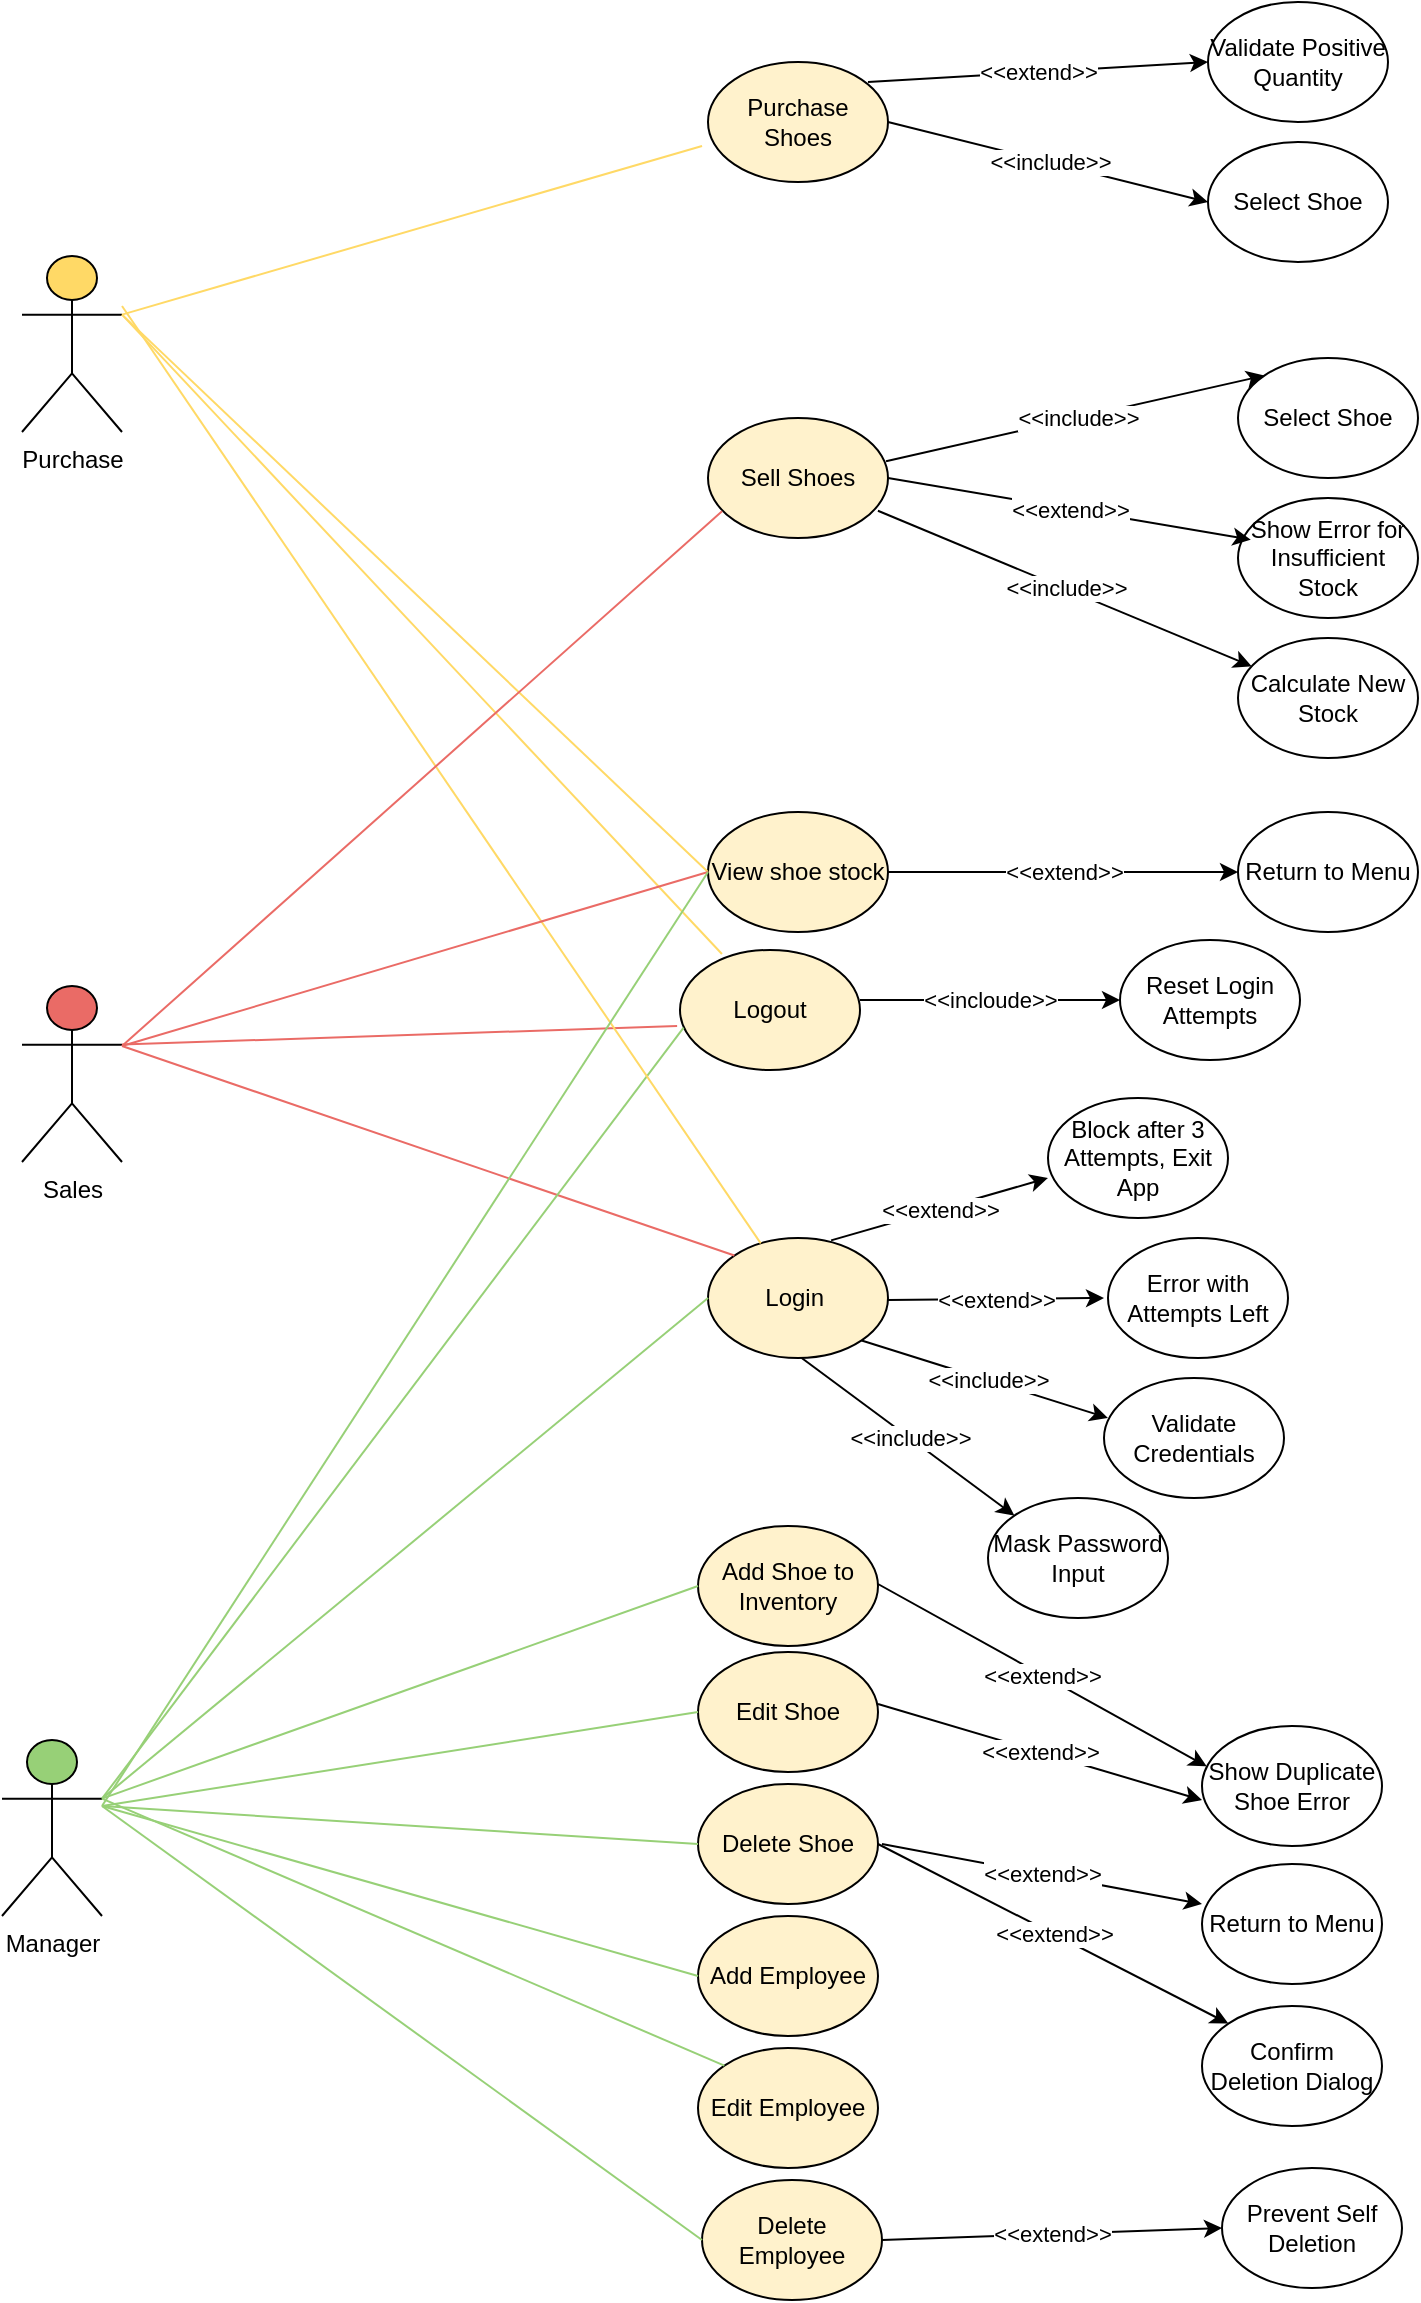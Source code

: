 <mxfile version="27.0.5">
  <diagram name="Page-1" id="-WDK7loDnA4iI_vvw38S">
    <mxGraphModel dx="1675" dy="1061" grid="1" gridSize="10" guides="1" tooltips="1" connect="1" arrows="1" fold="1" page="1" pageScale="1" pageWidth="827" pageHeight="1169" math="0" shadow="0">
      <root>
        <mxCell id="0" />
        <mxCell id="1" parent="0" />
        <mxCell id="nhylXvpkzeiEjoqtLDVl-33" value="Purchase Shoes" style="ellipse;whiteSpace=wrap;html=1;fillColor=#FFF2CC;" parent="1" vertex="1">
          <mxGeometry x="393" y="38" width="90" height="60" as="geometry" />
        </mxCell>
        <mxCell id="nhylXvpkzeiEjoqtLDVl-34" value="Validate Positive Quantity" style="ellipse;whiteSpace=wrap;html=1;" parent="1" vertex="1">
          <mxGeometry x="643" y="8" width="90" height="60" as="geometry" />
        </mxCell>
        <mxCell id="nhylXvpkzeiEjoqtLDVl-35" value="" style="endArrow=classic;html=1;rounded=0;entryX=0;entryY=0.5;entryDx=0;entryDy=0;" parent="1" target="nhylXvpkzeiEjoqtLDVl-34" edge="1">
          <mxGeometry relative="1" as="geometry">
            <mxPoint x="473" y="48" as="sourcePoint" />
            <mxPoint x="603" y="48" as="targetPoint" />
          </mxGeometry>
        </mxCell>
        <mxCell id="nhylXvpkzeiEjoqtLDVl-36" value="&amp;lt;&amp;lt;extend&amp;gt;&amp;gt;" style="edgeLabel;resizable=0;html=1;;align=center;verticalAlign=middle;" parent="nhylXvpkzeiEjoqtLDVl-35" connectable="0" vertex="1">
          <mxGeometry relative="1" as="geometry" />
        </mxCell>
        <mxCell id="nhylXvpkzeiEjoqtLDVl-37" value="Select Shoe" style="ellipse;whiteSpace=wrap;html=1;" parent="1" vertex="1">
          <mxGeometry x="643" y="78" width="90" height="60" as="geometry" />
        </mxCell>
        <mxCell id="nhylXvpkzeiEjoqtLDVl-38" value="" style="endArrow=classic;html=1;rounded=0;exitX=1;exitY=1;exitDx=0;exitDy=0;entryX=0;entryY=0.5;entryDx=0;entryDy=0;" parent="1" target="nhylXvpkzeiEjoqtLDVl-37" edge="1">
          <mxGeometry relative="1" as="geometry">
            <mxPoint x="483.0" y="68.003" as="sourcePoint" />
            <mxPoint x="589.16" y="147" as="targetPoint" />
          </mxGeometry>
        </mxCell>
        <mxCell id="nhylXvpkzeiEjoqtLDVl-39" value="&amp;lt;&amp;lt;include&amp;gt;&amp;gt;" style="edgeLabel;resizable=0;html=1;;align=center;verticalAlign=middle;" parent="nhylXvpkzeiEjoqtLDVl-38" connectable="0" vertex="1">
          <mxGeometry relative="1" as="geometry">
            <mxPoint x="1" as="offset" />
          </mxGeometry>
        </mxCell>
        <mxCell id="nhylXvpkzeiEjoqtLDVl-40" value="View shoe stock" style="ellipse;whiteSpace=wrap;html=1;fillColor=#FFF2CC;" parent="1" vertex="1">
          <mxGeometry x="393" y="413" width="90" height="60" as="geometry" />
        </mxCell>
        <mxCell id="nhylXvpkzeiEjoqtLDVl-41" value="" style="endArrow=classic;html=1;rounded=0;" parent="1" edge="1">
          <mxGeometry relative="1" as="geometry">
            <mxPoint x="483" y="443" as="sourcePoint" />
            <mxPoint x="658" y="443" as="targetPoint" />
          </mxGeometry>
        </mxCell>
        <mxCell id="nhylXvpkzeiEjoqtLDVl-42" value="&amp;lt;&amp;lt;extend&amp;gt;&amp;gt;" style="edgeLabel;resizable=0;html=1;;align=center;verticalAlign=middle;" parent="nhylXvpkzeiEjoqtLDVl-41" connectable="0" vertex="1">
          <mxGeometry relative="1" as="geometry" />
        </mxCell>
        <mxCell id="nhylXvpkzeiEjoqtLDVl-43" value="Return to Menu" style="ellipse;whiteSpace=wrap;html=1;" parent="1" vertex="1">
          <mxGeometry x="658" y="413" width="90" height="60" as="geometry" />
        </mxCell>
        <mxCell id="nhylXvpkzeiEjoqtLDVl-44" value="Sell Shoes" style="ellipse;whiteSpace=wrap;html=1;fillColor=#FFF2CC;" parent="1" vertex="1">
          <mxGeometry x="393" y="216" width="90" height="60" as="geometry" />
        </mxCell>
        <mxCell id="nhylXvpkzeiEjoqtLDVl-45" value="Select Shoe" style="ellipse;whiteSpace=wrap;html=1;" parent="1" vertex="1">
          <mxGeometry x="658" y="186" width="90" height="60" as="geometry" />
        </mxCell>
        <mxCell id="nhylXvpkzeiEjoqtLDVl-46" value="" style="endArrow=classic;html=1;rounded=0;exitX=0.989;exitY=0.36;exitDx=0;exitDy=0;entryX=0;entryY=0;entryDx=0;entryDy=0;exitPerimeter=0;" parent="1" source="nhylXvpkzeiEjoqtLDVl-44" target="nhylXvpkzeiEjoqtLDVl-45" edge="1">
          <mxGeometry relative="1" as="geometry">
            <mxPoint x="438.0" y="256.003" as="sourcePoint" />
            <mxPoint x="598" y="296" as="targetPoint" />
          </mxGeometry>
        </mxCell>
        <mxCell id="nhylXvpkzeiEjoqtLDVl-47" value="&amp;lt;&amp;lt;include&amp;gt;&amp;gt;" style="edgeLabel;resizable=0;html=1;;align=center;verticalAlign=middle;" parent="nhylXvpkzeiEjoqtLDVl-46" connectable="0" vertex="1">
          <mxGeometry relative="1" as="geometry">
            <mxPoint x="1" as="offset" />
          </mxGeometry>
        </mxCell>
        <mxCell id="nhylXvpkzeiEjoqtLDVl-48" value="Show Error for Insufficient Stock" style="ellipse;whiteSpace=wrap;html=1;" parent="1" vertex="1">
          <mxGeometry x="658" y="256" width="90" height="60" as="geometry" />
        </mxCell>
        <mxCell id="nhylXvpkzeiEjoqtLDVl-49" value="" style="endArrow=classic;html=1;rounded=0;entryX=0.071;entryY=0.347;entryDx=0;entryDy=0;entryPerimeter=0;exitX=1;exitY=0.5;exitDx=0;exitDy=0;" parent="1" source="nhylXvpkzeiEjoqtLDVl-44" target="nhylXvpkzeiEjoqtLDVl-48" edge="1">
          <mxGeometry relative="1" as="geometry">
            <mxPoint x="468" y="276" as="sourcePoint" />
            <mxPoint x="643" y="276" as="targetPoint" />
          </mxGeometry>
        </mxCell>
        <mxCell id="nhylXvpkzeiEjoqtLDVl-50" value="&amp;lt;&amp;lt;extend&amp;gt;&amp;gt;" style="edgeLabel;resizable=0;html=1;;align=center;verticalAlign=middle;" parent="nhylXvpkzeiEjoqtLDVl-49" connectable="0" vertex="1">
          <mxGeometry relative="1" as="geometry" />
        </mxCell>
        <mxCell id="nhylXvpkzeiEjoqtLDVl-51" value="Calculate New Stock" style="ellipse;whiteSpace=wrap;html=1;" parent="1" vertex="1">
          <mxGeometry x="658" y="326" width="90" height="60" as="geometry" />
        </mxCell>
        <mxCell id="nhylXvpkzeiEjoqtLDVl-52" value="" style="endArrow=classic;html=1;rounded=0;exitX=0.944;exitY=0.773;exitDx=0;exitDy=0;exitPerimeter=0;" parent="1" source="nhylXvpkzeiEjoqtLDVl-44" target="nhylXvpkzeiEjoqtLDVl-51" edge="1">
          <mxGeometry relative="1" as="geometry">
            <mxPoint x="437" y="339" as="sourcePoint" />
            <mxPoint x="626" y="296" as="targetPoint" />
          </mxGeometry>
        </mxCell>
        <mxCell id="nhylXvpkzeiEjoqtLDVl-53" value="&amp;lt;&amp;lt;include&amp;gt;&amp;gt;" style="edgeLabel;resizable=0;html=1;;align=center;verticalAlign=middle;" parent="nhylXvpkzeiEjoqtLDVl-52" connectable="0" vertex="1">
          <mxGeometry relative="1" as="geometry">
            <mxPoint x="1" as="offset" />
          </mxGeometry>
        </mxCell>
        <mxCell id="nhylXvpkzeiEjoqtLDVl-54" value="Add Shoe to Inventory" style="ellipse;whiteSpace=wrap;html=1;fillColor=#FFF2CC;" parent="1" vertex="1">
          <mxGeometry x="388" y="770" width="90" height="60" as="geometry" />
        </mxCell>
        <mxCell id="nhylXvpkzeiEjoqtLDVl-55" value="Edit Shoe" style="ellipse;whiteSpace=wrap;html=1;fillColor=#FFF2CC;" parent="1" vertex="1">
          <mxGeometry x="388" y="833" width="90" height="60" as="geometry" />
        </mxCell>
        <mxCell id="nhylXvpkzeiEjoqtLDVl-56" value="Delete Shoe" style="ellipse;whiteSpace=wrap;html=1;fillColor=#FFF2CC;" parent="1" vertex="1">
          <mxGeometry x="388" y="899" width="90" height="60" as="geometry" />
        </mxCell>
        <mxCell id="nhylXvpkzeiEjoqtLDVl-57" value="Add Employee" style="ellipse;whiteSpace=wrap;html=1;fillColor=#FFF2CC;" parent="1" vertex="1">
          <mxGeometry x="388" y="965" width="90" height="60" as="geometry" />
        </mxCell>
        <mxCell id="nhylXvpkzeiEjoqtLDVl-58" value="Edit Employee" style="ellipse;whiteSpace=wrap;html=1;fillColor=#FFF2CC;" parent="1" vertex="1">
          <mxGeometry x="388" y="1031" width="90" height="60" as="geometry" />
        </mxCell>
        <mxCell id="nhylXvpkzeiEjoqtLDVl-59" value="Delete Employee" style="ellipse;whiteSpace=wrap;html=1;fillColor=#FFF2CC;" parent="1" vertex="1">
          <mxGeometry x="390" y="1097" width="90" height="60" as="geometry" />
        </mxCell>
        <mxCell id="nhylXvpkzeiEjoqtLDVl-60" value="" style="endArrow=classic;html=1;rounded=0;exitX=1;exitY=0.5;exitDx=0;exitDy=0;entryX=0;entryY=0.5;entryDx=0;entryDy=0;" parent="1" source="nhylXvpkzeiEjoqtLDVl-59" target="nhylXvpkzeiEjoqtLDVl-62" edge="1">
          <mxGeometry relative="1" as="geometry">
            <mxPoint x="480" y="1138" as="sourcePoint" />
            <mxPoint x="650" y="1138" as="targetPoint" />
          </mxGeometry>
        </mxCell>
        <mxCell id="nhylXvpkzeiEjoqtLDVl-61" value="&amp;lt;&amp;lt;extend&amp;gt;&amp;gt;" style="edgeLabel;resizable=0;html=1;;align=center;verticalAlign=middle;" parent="nhylXvpkzeiEjoqtLDVl-60" connectable="0" vertex="1">
          <mxGeometry relative="1" as="geometry" />
        </mxCell>
        <mxCell id="nhylXvpkzeiEjoqtLDVl-62" value="Prevent Self Deletion" style="ellipse;whiteSpace=wrap;html=1;" parent="1" vertex="1">
          <mxGeometry x="650" y="1091" width="90" height="60" as="geometry" />
        </mxCell>
        <mxCell id="nhylXvpkzeiEjoqtLDVl-66" value="" style="endArrow=classic;html=1;rounded=0;" parent="1" edge="1">
          <mxGeometry relative="1" as="geometry">
            <mxPoint x="480" y="929" as="sourcePoint" />
            <mxPoint x="640" y="959" as="targetPoint" />
          </mxGeometry>
        </mxCell>
        <mxCell id="nhylXvpkzeiEjoqtLDVl-67" value="&amp;lt;&amp;lt;extend&amp;gt;&amp;gt;" style="edgeLabel;resizable=0;html=1;;align=center;verticalAlign=middle;" parent="nhylXvpkzeiEjoqtLDVl-66" connectable="0" vertex="1">
          <mxGeometry relative="1" as="geometry" />
        </mxCell>
        <mxCell id="nhylXvpkzeiEjoqtLDVl-68" value="Return to Menu" style="ellipse;whiteSpace=wrap;html=1;" parent="1" vertex="1">
          <mxGeometry x="640" y="939" width="90" height="60" as="geometry" />
        </mxCell>
        <mxCell id="nhylXvpkzeiEjoqtLDVl-69" value="Show Duplicate Shoe Error" style="ellipse;whiteSpace=wrap;html=1;" parent="1" vertex="1">
          <mxGeometry x="640" y="870" width="90" height="60" as="geometry" />
        </mxCell>
        <mxCell id="nhylXvpkzeiEjoqtLDVl-70" value="" style="endArrow=classic;html=1;rounded=0;exitX=1;exitY=0;exitDx=0;exitDy=0;entryX=0.027;entryY=0.337;entryDx=0;entryDy=0;entryPerimeter=0;" parent="1" target="nhylXvpkzeiEjoqtLDVl-69" edge="1">
          <mxGeometry relative="1" as="geometry">
            <mxPoint x="478" y="799" as="sourcePoint" />
            <mxPoint x="653" y="790" as="targetPoint" />
          </mxGeometry>
        </mxCell>
        <mxCell id="nhylXvpkzeiEjoqtLDVl-71" value="&amp;lt;&amp;lt;extend&amp;gt;&amp;gt;" style="edgeLabel;resizable=0;html=1;;align=center;verticalAlign=middle;" parent="nhylXvpkzeiEjoqtLDVl-70" connectable="0" vertex="1">
          <mxGeometry relative="1" as="geometry" />
        </mxCell>
        <mxCell id="nhylXvpkzeiEjoqtLDVl-72" value="" style="endArrow=classic;html=1;rounded=0;exitX=1;exitY=0;exitDx=0;exitDy=0;entryX=0;entryY=0.617;entryDx=0;entryDy=0;entryPerimeter=0;" parent="1" target="nhylXvpkzeiEjoqtLDVl-69" edge="1">
          <mxGeometry relative="1" as="geometry">
            <mxPoint x="478" y="859" as="sourcePoint" />
            <mxPoint x="653" y="850" as="targetPoint" />
          </mxGeometry>
        </mxCell>
        <mxCell id="nhylXvpkzeiEjoqtLDVl-73" value="&amp;lt;&amp;lt;extend&amp;gt;&amp;gt;" style="edgeLabel;resizable=0;html=1;;align=center;verticalAlign=middle;" parent="nhylXvpkzeiEjoqtLDVl-72" connectable="0" vertex="1">
          <mxGeometry relative="1" as="geometry" />
        </mxCell>
        <mxCell id="nhylXvpkzeiEjoqtLDVl-74" value="Confirm Deletion Dialog" style="ellipse;whiteSpace=wrap;html=1;" parent="1" vertex="1">
          <mxGeometry x="640" y="1010" width="90" height="60" as="geometry" />
        </mxCell>
        <mxCell id="nhylXvpkzeiEjoqtLDVl-75" value="" style="endArrow=classic;html=1;rounded=0;exitX=1;exitY=0.5;exitDx=0;exitDy=0;entryX=0;entryY=0;entryDx=0;entryDy=0;" parent="1" source="nhylXvpkzeiEjoqtLDVl-56" target="nhylXvpkzeiEjoqtLDVl-74" edge="1">
          <mxGeometry relative="1" as="geometry">
            <mxPoint x="490" y="939" as="sourcePoint" />
            <mxPoint x="650" y="969" as="targetPoint" />
          </mxGeometry>
        </mxCell>
        <mxCell id="nhylXvpkzeiEjoqtLDVl-76" value="&amp;lt;&amp;lt;extend&amp;gt;&amp;gt;" style="edgeLabel;resizable=0;html=1;;align=center;verticalAlign=middle;" parent="nhylXvpkzeiEjoqtLDVl-75" connectable="0" vertex="1">
          <mxGeometry relative="1" as="geometry" />
        </mxCell>
        <mxCell id="nhylXvpkzeiEjoqtLDVl-77" value="Sales" style="shape=umlActor;verticalLabelPosition=bottom;verticalAlign=top;html=1;outlineConnect=0;fillColor=#EA6B66;" parent="1" vertex="1">
          <mxGeometry x="50" y="500" width="50" height="88" as="geometry" />
        </mxCell>
        <mxCell id="nhylXvpkzeiEjoqtLDVl-78" value="Login&amp;nbsp;" style="ellipse;whiteSpace=wrap;html=1;fillColor=#FFF2CC;" parent="1" vertex="1">
          <mxGeometry x="393" y="626" width="90" height="60" as="geometry" />
        </mxCell>
        <mxCell id="nhylXvpkzeiEjoqtLDVl-80" value="" style="endArrow=classic;html=1;rounded=0;exitX=0.684;exitY=0.02;exitDx=0;exitDy=0;exitPerimeter=0;" parent="1" source="nhylXvpkzeiEjoqtLDVl-78" edge="1">
          <mxGeometry relative="1" as="geometry">
            <mxPoint x="463" y="626" as="sourcePoint" />
            <mxPoint x="563" y="596" as="targetPoint" />
          </mxGeometry>
        </mxCell>
        <mxCell id="nhylXvpkzeiEjoqtLDVl-81" value="&amp;lt;&amp;lt;extend&amp;gt;&amp;gt;" style="edgeLabel;resizable=0;html=1;;align=center;verticalAlign=middle;" parent="nhylXvpkzeiEjoqtLDVl-80" connectable="0" vertex="1">
          <mxGeometry relative="1" as="geometry" />
        </mxCell>
        <mxCell id="nhylXvpkzeiEjoqtLDVl-82" value="Block after 3 Attempts, Exit App" style="ellipse;whiteSpace=wrap;html=1;" parent="1" vertex="1">
          <mxGeometry x="563" y="556" width="90" height="60" as="geometry" />
        </mxCell>
        <mxCell id="nhylXvpkzeiEjoqtLDVl-83" value="" style="endArrow=classic;html=1;rounded=0;exitX=0.684;exitY=0.02;exitDx=0;exitDy=0;exitPerimeter=0;" parent="1" edge="1">
          <mxGeometry relative="1" as="geometry">
            <mxPoint x="483" y="657" as="sourcePoint" />
            <mxPoint x="591" y="656" as="targetPoint" />
          </mxGeometry>
        </mxCell>
        <mxCell id="nhylXvpkzeiEjoqtLDVl-84" value="&amp;lt;&amp;lt;extend&amp;gt;&amp;gt;" style="edgeLabel;resizable=0;html=1;;align=center;verticalAlign=middle;" parent="nhylXvpkzeiEjoqtLDVl-83" connectable="0" vertex="1">
          <mxGeometry relative="1" as="geometry" />
        </mxCell>
        <mxCell id="nhylXvpkzeiEjoqtLDVl-85" value="Error with Attempts Left" style="ellipse;whiteSpace=wrap;html=1;" parent="1" vertex="1">
          <mxGeometry x="593" y="626" width="90" height="60" as="geometry" />
        </mxCell>
        <mxCell id="nhylXvpkzeiEjoqtLDVl-86" value="Validate Credentials" style="ellipse;whiteSpace=wrap;html=1;" parent="1" vertex="1">
          <mxGeometry x="591" y="696" width="90" height="60" as="geometry" />
        </mxCell>
        <mxCell id="nhylXvpkzeiEjoqtLDVl-87" value="" style="endArrow=classic;html=1;rounded=0;exitX=1;exitY=1;exitDx=0;exitDy=0;entryX=0.022;entryY=0.333;entryDx=0;entryDy=0;entryPerimeter=0;" parent="1" edge="1">
          <mxGeometry relative="1" as="geometry">
            <mxPoint x="469.82" y="677.213" as="sourcePoint" />
            <mxPoint x="592.98" y="715.98" as="targetPoint" />
          </mxGeometry>
        </mxCell>
        <mxCell id="nhylXvpkzeiEjoqtLDVl-88" value="&amp;lt;&amp;lt;include&amp;gt;&amp;gt;" style="edgeLabel;resizable=0;html=1;;align=center;verticalAlign=middle;" parent="nhylXvpkzeiEjoqtLDVl-87" connectable="0" vertex="1">
          <mxGeometry relative="1" as="geometry">
            <mxPoint x="1" as="offset" />
          </mxGeometry>
        </mxCell>
        <mxCell id="nhylXvpkzeiEjoqtLDVl-89" value="Mask Password Input" style="ellipse;whiteSpace=wrap;html=1;" parent="1" vertex="1">
          <mxGeometry x="533" y="756" width="90" height="60" as="geometry" />
        </mxCell>
        <mxCell id="nhylXvpkzeiEjoqtLDVl-90" value="" style="endArrow=classic;html=1;rounded=0;exitX=1;exitY=1;exitDx=0;exitDy=0;entryX=0;entryY=0;entryDx=0;entryDy=0;" parent="1" target="nhylXvpkzeiEjoqtLDVl-89" edge="1">
          <mxGeometry relative="1" as="geometry">
            <mxPoint x="439.84" y="686.003" as="sourcePoint" />
            <mxPoint x="563" y="724.77" as="targetPoint" />
          </mxGeometry>
        </mxCell>
        <mxCell id="nhylXvpkzeiEjoqtLDVl-91" value="&amp;lt;&amp;lt;include&amp;gt;&amp;gt;" style="edgeLabel;resizable=0;html=1;;align=center;verticalAlign=middle;" parent="nhylXvpkzeiEjoqtLDVl-90" connectable="0" vertex="1">
          <mxGeometry relative="1" as="geometry">
            <mxPoint x="1" as="offset" />
          </mxGeometry>
        </mxCell>
        <mxCell id="nhylXvpkzeiEjoqtLDVl-92" value="Manager" style="shape=umlActor;verticalLabelPosition=bottom;verticalAlign=top;html=1;outlineConnect=0;fillColor=#97D077;" parent="1" vertex="1">
          <mxGeometry x="40" y="877" width="50" height="88" as="geometry" />
        </mxCell>
        <mxCell id="nhylXvpkzeiEjoqtLDVl-93" value="Purchase" style="shape=umlActor;verticalLabelPosition=bottom;verticalAlign=top;html=1;outlineConnect=0;fillColor=#FFD966;" parent="1" vertex="1">
          <mxGeometry x="50" y="135" width="50" height="88" as="geometry" />
        </mxCell>
        <mxCell id="nhylXvpkzeiEjoqtLDVl-94" value="Logout" style="ellipse;whiteSpace=wrap;html=1;fillColor=#FFF2CC;" parent="1" vertex="1">
          <mxGeometry x="379" y="482" width="90" height="60" as="geometry" />
        </mxCell>
        <mxCell id="nhylXvpkzeiEjoqtLDVl-95" value="" style="endArrow=classic;html=1;rounded=0;" parent="1" edge="1">
          <mxGeometry relative="1" as="geometry">
            <mxPoint x="469" y="507" as="sourcePoint" />
            <mxPoint x="599" y="507" as="targetPoint" />
          </mxGeometry>
        </mxCell>
        <mxCell id="nhylXvpkzeiEjoqtLDVl-96" value="&amp;lt;&amp;lt;incloude&amp;gt;&amp;gt;" style="edgeLabel;resizable=0;html=1;;align=center;verticalAlign=middle;" parent="nhylXvpkzeiEjoqtLDVl-95" connectable="0" vertex="1">
          <mxGeometry relative="1" as="geometry" />
        </mxCell>
        <mxCell id="nhylXvpkzeiEjoqtLDVl-97" value="Reset Login Attempts" style="ellipse;whiteSpace=wrap;html=1;" parent="1" vertex="1">
          <mxGeometry x="599" y="477" width="90" height="60" as="geometry" />
        </mxCell>
        <mxCell id="nhylXvpkzeiEjoqtLDVl-98" value="" style="endArrow=none;html=1;rounded=0;entryX=1;entryY=0.333;entryDx=0;entryDy=0;entryPerimeter=0;exitX=-0.016;exitY=0.633;exitDx=0;exitDy=0;exitPerimeter=0;strokeColor=#EA6B66;" parent="1" source="nhylXvpkzeiEjoqtLDVl-94" target="nhylXvpkzeiEjoqtLDVl-77" edge="1">
          <mxGeometry width="50" height="50" relative="1" as="geometry">
            <mxPoint x="450" y="480" as="sourcePoint" />
            <mxPoint x="500" y="430" as="targetPoint" />
          </mxGeometry>
        </mxCell>
        <mxCell id="nhylXvpkzeiEjoqtLDVl-101" value="" style="endArrow=none;html=1;rounded=0;exitX=0;exitY=0;exitDx=0;exitDy=0;strokeColor=#EA6B66;" parent="1" source="nhylXvpkzeiEjoqtLDVl-78" edge="1">
          <mxGeometry width="50" height="50" relative="1" as="geometry">
            <mxPoint x="388" y="476" as="sourcePoint" />
            <mxPoint x="100" y="530" as="targetPoint" />
          </mxGeometry>
        </mxCell>
        <mxCell id="nhylXvpkzeiEjoqtLDVl-102" value="" style="endArrow=none;html=1;rounded=0;exitX=1;exitY=0.333;exitDx=0;exitDy=0;exitPerimeter=0;entryX=0.02;entryY=0.647;entryDx=0;entryDy=0;entryPerimeter=0;fillColor=#97D077;strokeColor=#97D077;" parent="1" source="nhylXvpkzeiEjoqtLDVl-92" target="nhylXvpkzeiEjoqtLDVl-94" edge="1">
          <mxGeometry width="50" height="50" relative="1" as="geometry">
            <mxPoint x="90" y="900" as="sourcePoint" />
            <mxPoint x="140" y="850" as="targetPoint" />
          </mxGeometry>
        </mxCell>
        <mxCell id="nhylXvpkzeiEjoqtLDVl-103" value="" style="endArrow=none;html=1;rounded=0;exitX=1;exitY=0.333;exitDx=0;exitDy=0;exitPerimeter=0;entryX=0;entryY=0.5;entryDx=0;entryDy=0;fillColor=#97D077;strokeColor=#97D077;" parent="1" source="nhylXvpkzeiEjoqtLDVl-92" target="nhylXvpkzeiEjoqtLDVl-78" edge="1">
          <mxGeometry width="50" height="50" relative="1" as="geometry">
            <mxPoint x="450" y="680" as="sourcePoint" />
            <mxPoint x="500" y="630" as="targetPoint" />
          </mxGeometry>
        </mxCell>
        <mxCell id="U0UyPBzVPxHmzF8zyYeO-1" value="" style="endArrow=none;html=1;rounded=0;entryX=-0.033;entryY=0.7;entryDx=0;entryDy=0;entryPerimeter=0;exitX=1;exitY=0.333;exitDx=0;exitDy=0;exitPerimeter=0;strokeColor=#FFD966;" edge="1" parent="1" source="nhylXvpkzeiEjoqtLDVl-93" target="nhylXvpkzeiEjoqtLDVl-33">
          <mxGeometry width="50" height="50" relative="1" as="geometry">
            <mxPoint x="160" y="220" as="sourcePoint" />
            <mxPoint x="210" y="170" as="targetPoint" />
          </mxGeometry>
        </mxCell>
        <mxCell id="U0UyPBzVPxHmzF8zyYeO-2" value="" style="endArrow=none;html=1;rounded=0;entryX=0;entryY=0.5;entryDx=0;entryDy=0;exitX=1;exitY=0.333;exitDx=0;exitDy=0;exitPerimeter=0;strokeColor=#FFD966;" edge="1" parent="1" source="nhylXvpkzeiEjoqtLDVl-93" target="nhylXvpkzeiEjoqtLDVl-40">
          <mxGeometry width="50" height="50" relative="1" as="geometry">
            <mxPoint x="100" y="290" as="sourcePoint" />
            <mxPoint x="150" y="240" as="targetPoint" />
          </mxGeometry>
        </mxCell>
        <mxCell id="U0UyPBzVPxHmzF8zyYeO-3" value="" style="endArrow=none;html=1;rounded=0;entryX=0.233;entryY=0.033;entryDx=0;entryDy=0;entryPerimeter=0;exitX=1;exitY=0.333;exitDx=0;exitDy=0;exitPerimeter=0;fillColor=#FFD966;strokeColor=#FFD966;" edge="1" parent="1" source="nhylXvpkzeiEjoqtLDVl-93" target="nhylXvpkzeiEjoqtLDVl-94">
          <mxGeometry width="50" height="50" relative="1" as="geometry">
            <mxPoint x="110" y="160" as="sourcePoint" />
            <mxPoint x="230" y="270" as="targetPoint" />
          </mxGeometry>
        </mxCell>
        <mxCell id="U0UyPBzVPxHmzF8zyYeO-4" value="" style="endArrow=none;html=1;rounded=0;fillColor=#FFD966;strokeColor=#FFD966;" edge="1" parent="1" target="nhylXvpkzeiEjoqtLDVl-78">
          <mxGeometry width="50" height="50" relative="1" as="geometry">
            <mxPoint x="100" y="160" as="sourcePoint" />
            <mxPoint x="120" y="340" as="targetPoint" />
          </mxGeometry>
        </mxCell>
        <mxCell id="U0UyPBzVPxHmzF8zyYeO-5" value="" style="endArrow=none;html=1;rounded=0;entryX=0.078;entryY=0.777;entryDx=0;entryDy=0;entryPerimeter=0;strokeColor=#EA6B66;" edge="1" parent="1" target="nhylXvpkzeiEjoqtLDVl-44">
          <mxGeometry width="50" height="50" relative="1" as="geometry">
            <mxPoint x="100" y="530" as="sourcePoint" />
            <mxPoint x="200" y="430" as="targetPoint" />
          </mxGeometry>
        </mxCell>
        <mxCell id="U0UyPBzVPxHmzF8zyYeO-6" value="" style="endArrow=none;html=1;rounded=0;entryX=0;entryY=0.5;entryDx=0;entryDy=0;exitX=1;exitY=0.333;exitDx=0;exitDy=0;exitPerimeter=0;strokeColor=#97D077;" edge="1" parent="1" source="nhylXvpkzeiEjoqtLDVl-92" target="nhylXvpkzeiEjoqtLDVl-54">
          <mxGeometry width="50" height="50" relative="1" as="geometry">
            <mxPoint x="170" y="930" as="sourcePoint" />
            <mxPoint x="220" y="880" as="targetPoint" />
          </mxGeometry>
        </mxCell>
        <mxCell id="U0UyPBzVPxHmzF8zyYeO-7" value="" style="endArrow=none;html=1;rounded=0;entryX=0;entryY=0.5;entryDx=0;entryDy=0;fillColor=#97D077;strokeColor=#97D077;" edge="1" parent="1" target="nhylXvpkzeiEjoqtLDVl-55">
          <mxGeometry width="50" height="50" relative="1" as="geometry">
            <mxPoint x="90" y="910" as="sourcePoint" />
            <mxPoint x="396" y="619" as="targetPoint" />
          </mxGeometry>
        </mxCell>
        <mxCell id="U0UyPBzVPxHmzF8zyYeO-8" value="" style="endArrow=none;html=1;rounded=0;entryX=0;entryY=0.5;entryDx=0;entryDy=0;fillColor=#97D077;strokeColor=#97D077;" edge="1" parent="1" target="nhylXvpkzeiEjoqtLDVl-56">
          <mxGeometry width="50" height="50" relative="1" as="geometry">
            <mxPoint x="90" y="910" as="sourcePoint" />
            <mxPoint x="406" y="629" as="targetPoint" />
          </mxGeometry>
        </mxCell>
        <mxCell id="U0UyPBzVPxHmzF8zyYeO-9" value="" style="endArrow=none;html=1;rounded=0;entryX=0;entryY=0.5;entryDx=0;entryDy=0;fillColor=#97D077;strokeColor=#97D077;" edge="1" parent="1" target="nhylXvpkzeiEjoqtLDVl-57">
          <mxGeometry width="50" height="50" relative="1" as="geometry">
            <mxPoint x="90" y="910" as="sourcePoint" />
            <mxPoint x="416" y="639" as="targetPoint" />
          </mxGeometry>
        </mxCell>
        <mxCell id="U0UyPBzVPxHmzF8zyYeO-10" value="" style="endArrow=none;html=1;rounded=0;entryX=0;entryY=0;entryDx=0;entryDy=0;fillColor=#97D077;strokeColor=#97D077;exitX=1;exitY=0.333;exitDx=0;exitDy=0;exitPerimeter=0;" edge="1" parent="1" source="nhylXvpkzeiEjoqtLDVl-92" target="nhylXvpkzeiEjoqtLDVl-58">
          <mxGeometry width="50" height="50" relative="1" as="geometry">
            <mxPoint x="100" y="920" as="sourcePoint" />
            <mxPoint x="398" y="1005" as="targetPoint" />
          </mxGeometry>
        </mxCell>
        <mxCell id="U0UyPBzVPxHmzF8zyYeO-11" value="" style="endArrow=none;html=1;rounded=0;entryX=0;entryY=0.5;entryDx=0;entryDy=0;fillColor=#97D077;strokeColor=#97D077;" edge="1" parent="1" target="nhylXvpkzeiEjoqtLDVl-59">
          <mxGeometry width="50" height="50" relative="1" as="geometry">
            <mxPoint x="90" y="910" as="sourcePoint" />
            <mxPoint x="408" y="1015" as="targetPoint" />
          </mxGeometry>
        </mxCell>
        <mxCell id="U0UyPBzVPxHmzF8zyYeO-12" value="" style="endArrow=none;html=1;rounded=0;entryX=0;entryY=0.5;entryDx=0;entryDy=0;strokeColor=#EA6B66;" edge="1" parent="1" target="nhylXvpkzeiEjoqtLDVl-40">
          <mxGeometry width="50" height="50" relative="1" as="geometry">
            <mxPoint x="100" y="530" as="sourcePoint" />
            <mxPoint x="240" y="490" as="targetPoint" />
          </mxGeometry>
        </mxCell>
        <mxCell id="U0UyPBzVPxHmzF8zyYeO-13" value="" style="endArrow=none;html=1;rounded=0;entryX=0;entryY=0.5;entryDx=0;entryDy=0;fillColor=#97D077;strokeColor=#97D077;" edge="1" parent="1" target="nhylXvpkzeiEjoqtLDVl-40">
          <mxGeometry width="50" height="50" relative="1" as="geometry">
            <mxPoint x="90" y="910" as="sourcePoint" />
            <mxPoint x="391" y="531" as="targetPoint" />
          </mxGeometry>
        </mxCell>
      </root>
    </mxGraphModel>
  </diagram>
</mxfile>
